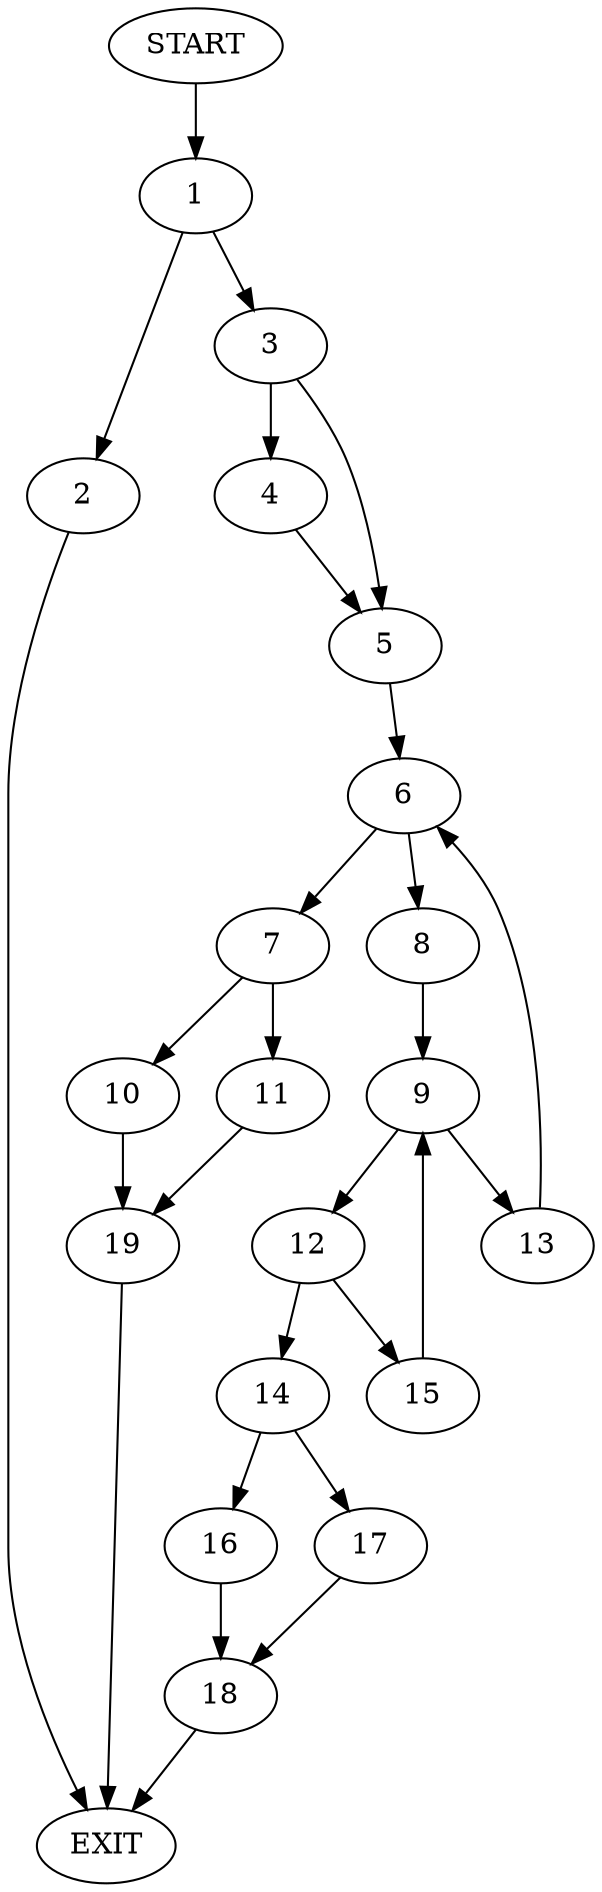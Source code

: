 digraph {
0 [label="START"]
20 [label="EXIT"]
0 -> 1
1 -> 2
1 -> 3
2 -> 20
3 -> 4
3 -> 5
5 -> 6
4 -> 5
6 -> 7
6 -> 8
8 -> 9
7 -> 10
7 -> 11
9 -> 12
9 -> 13
12 -> 14
12 -> 15
13 -> 6
15 -> 9
14 -> 16
14 -> 17
17 -> 18
16 -> 18
18 -> 20
11 -> 19
10 -> 19
19 -> 20
}
